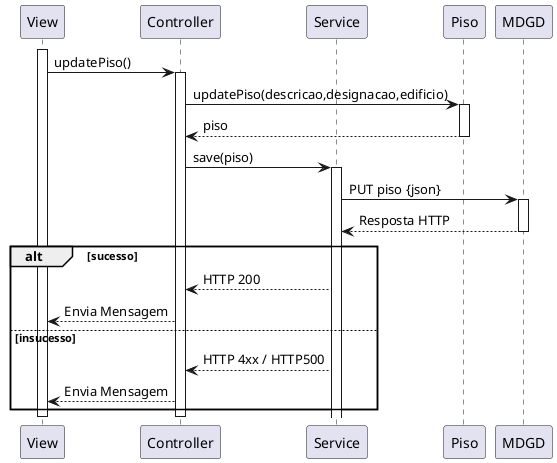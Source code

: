 @startuml vp3
participant View as view
participant Controller as ctrl
participant Service as svc
participant Piso as model
participant MDGD as be

activate view
view -> ctrl : updatePiso()
activate ctrl
ctrl -> model : updatePiso(descricao,designacao,edificio)
activate model
model --> ctrl : piso
deactivate model
ctrl -> svc: save(piso)
activate svc
svc -> be: PUT piso {json}
activate be
be --> svc : Resposta HTTP
deactivate be
alt sucesso 
svc --> ctrl : HTTP 200
ctrl --> view : Envia Mensagem
else insucesso
svc --> ctrl : HTTP 4xx / HTTP500
ctrl --> view : Envia Mensagem
end
deactivate view
deactivate ctrl
@enduml